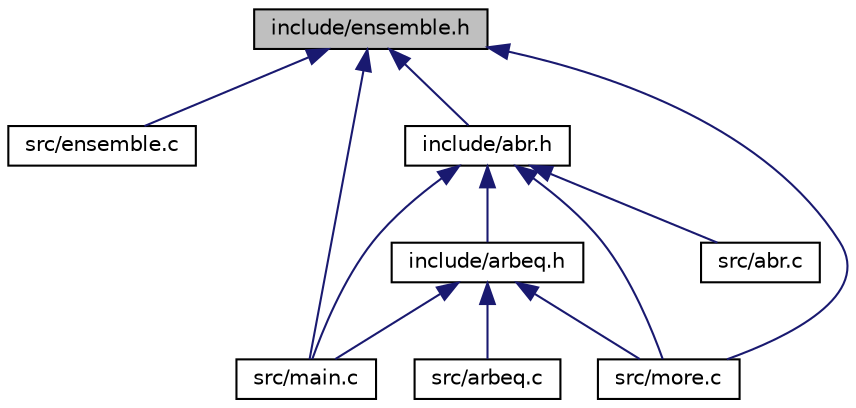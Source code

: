 digraph "include/ensemble.h"
{
  edge [fontname="Helvetica",fontsize="10",labelfontname="Helvetica",labelfontsize="10"];
  node [fontname="Helvetica",fontsize="10",shape=record];
  Node1 [label="include/ensemble.h",height=0.2,width=0.4,color="black", fillcolor="grey75", style="filled", fontcolor="black"];
  Node1 -> Node2 [dir="back",color="midnightblue",fontsize="10",style="solid"];
  Node2 [label="src/ensemble.c",height=0.2,width=0.4,color="black", fillcolor="white", style="filled",URL="$ensemble_8c.html"];
  Node1 -> Node3 [dir="back",color="midnightblue",fontsize="10",style="solid"];
  Node3 [label="src/main.c",height=0.2,width=0.4,color="black", fillcolor="white", style="filled",URL="$main_8c.html"];
  Node1 -> Node4 [dir="back",color="midnightblue",fontsize="10",style="solid"];
  Node4 [label="src/more.c",height=0.2,width=0.4,color="black", fillcolor="white", style="filled",URL="$more_8c.html"];
  Node1 -> Node5 [dir="back",color="midnightblue",fontsize="10",style="solid"];
  Node5 [label="include/abr.h",height=0.2,width=0.4,color="black", fillcolor="white", style="filled",URL="$abr_8h.html"];
  Node5 -> Node6 [dir="back",color="midnightblue",fontsize="10",style="solid"];
  Node6 [label="src/abr.c",height=0.2,width=0.4,color="black", fillcolor="white", style="filled",URL="$abr_8c.html"];
  Node5 -> Node3 [dir="back",color="midnightblue",fontsize="10",style="solid"];
  Node5 -> Node4 [dir="back",color="midnightblue",fontsize="10",style="solid"];
  Node5 -> Node7 [dir="back",color="midnightblue",fontsize="10",style="solid"];
  Node7 [label="include/arbeq.h",height=0.2,width=0.4,color="black", fillcolor="white", style="filled",URL="$arbeq_8h.html"];
  Node7 -> Node8 [dir="back",color="midnightblue",fontsize="10",style="solid"];
  Node8 [label="src/arbeq.c",height=0.2,width=0.4,color="black", fillcolor="white", style="filled",URL="$arbeq_8c.html"];
  Node7 -> Node3 [dir="back",color="midnightblue",fontsize="10",style="solid"];
  Node7 -> Node4 [dir="back",color="midnightblue",fontsize="10",style="solid"];
}
